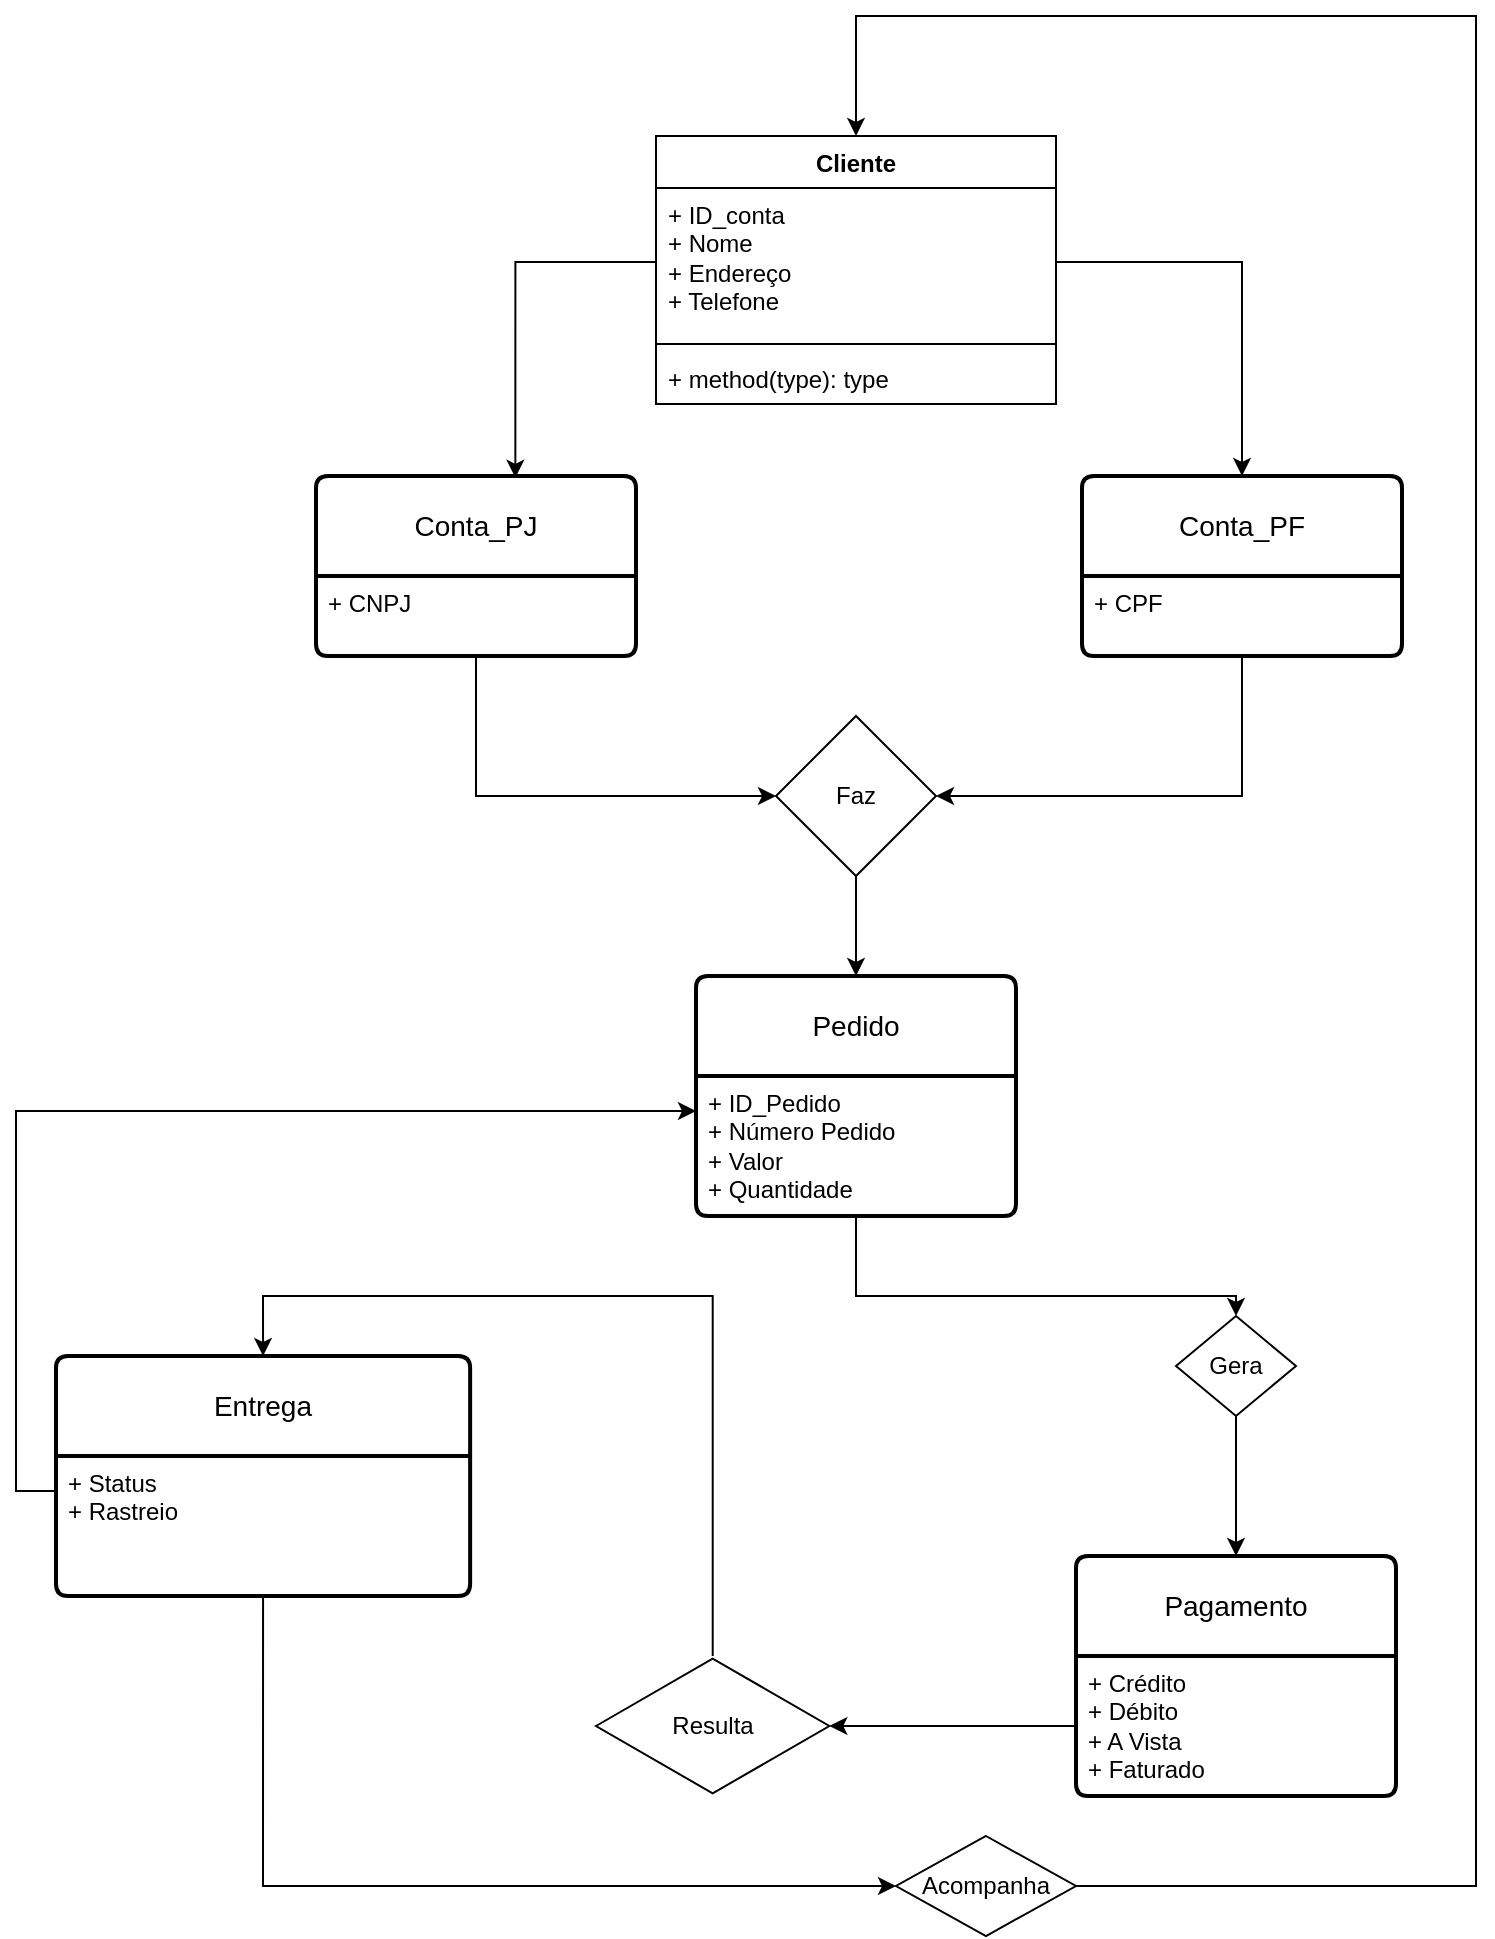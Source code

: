 <mxfile version="24.8.3">
  <diagram id="R2lEEEUBdFMjLlhIrx00" name="Page-1">
    <mxGraphModel dx="2564" dy="1078" grid="1" gridSize="10" guides="1" tooltips="1" connect="1" arrows="1" fold="1" page="1" pageScale="1" pageWidth="850" pageHeight="1100" math="0" shadow="0" extFonts="Permanent Marker^https://fonts.googleapis.com/css?family=Permanent+Marker">
      <root>
        <mxCell id="0" />
        <mxCell id="1" parent="0" />
        <mxCell id="UnW5PZvMlPtwkMtMU96M-33" value="Conta_PF" style="swimlane;childLayout=stackLayout;horizontal=1;startSize=50;horizontalStack=0;rounded=1;fontSize=14;fontStyle=0;strokeWidth=2;resizeParent=0;resizeLast=1;shadow=0;dashed=0;align=center;arcSize=4;whiteSpace=wrap;html=1;" vertex="1" parent="1">
          <mxGeometry x="563" y="310" width="160" height="90" as="geometry" />
        </mxCell>
        <mxCell id="UnW5PZvMlPtwkMtMU96M-34" value="&lt;font&gt;+ CPF&lt;/font&gt;&lt;div&gt;&lt;br&gt;&lt;/div&gt;" style="align=left;strokeColor=none;fillColor=none;spacingLeft=4;fontSize=12;verticalAlign=top;resizable=0;rotatable=0;part=1;html=1;" vertex="1" parent="UnW5PZvMlPtwkMtMU96M-33">
          <mxGeometry y="50" width="160" height="40" as="geometry" />
        </mxCell>
        <mxCell id="UnW5PZvMlPtwkMtMU96M-35" value="Pagamento" style="swimlane;childLayout=stackLayout;horizontal=1;startSize=50;horizontalStack=0;rounded=1;fontSize=14;fontStyle=0;strokeWidth=2;resizeParent=0;resizeLast=1;shadow=0;dashed=0;align=center;arcSize=4;whiteSpace=wrap;html=1;" vertex="1" parent="1">
          <mxGeometry x="560" y="850" width="160" height="120" as="geometry" />
        </mxCell>
        <mxCell id="UnW5PZvMlPtwkMtMU96M-36" value="&lt;font&gt;&lt;font&gt;+ Crédito&lt;/font&gt;&lt;br&gt;&lt;font&gt;+ Débito&lt;/font&gt;&lt;br&gt;&lt;font&gt;+ A Vista&lt;/font&gt;&lt;/font&gt;&lt;div&gt;&lt;font&gt;&lt;font&gt;+&amp;nbsp;&lt;/font&gt;&lt;/font&gt;&lt;span style=&quot;background-color: initial;&quot;&gt;Faturado&lt;/span&gt;&lt;/div&gt;" style="align=left;strokeColor=none;fillColor=none;spacingLeft=4;fontSize=12;verticalAlign=top;resizable=0;rotatable=0;part=1;html=1;" vertex="1" parent="UnW5PZvMlPtwkMtMU96M-35">
          <mxGeometry y="50" width="160" height="70" as="geometry" />
        </mxCell>
        <mxCell id="UnW5PZvMlPtwkMtMU96M-37" value="Conta_PJ" style="swimlane;childLayout=stackLayout;horizontal=1;startSize=50;horizontalStack=0;rounded=1;fontSize=14;fontStyle=0;strokeWidth=2;resizeParent=0;resizeLast=1;shadow=0;dashed=0;align=center;arcSize=4;whiteSpace=wrap;html=1;" vertex="1" parent="1">
          <mxGeometry x="180" y="310" width="160" height="90" as="geometry" />
        </mxCell>
        <mxCell id="UnW5PZvMlPtwkMtMU96M-38" value="&lt;font&gt;+ CNPJ&lt;/font&gt;" style="align=left;strokeColor=none;fillColor=none;spacingLeft=4;fontSize=12;verticalAlign=top;resizable=0;rotatable=0;part=1;html=1;" vertex="1" parent="UnW5PZvMlPtwkMtMU96M-37">
          <mxGeometry y="50" width="160" height="40" as="geometry" />
        </mxCell>
        <mxCell id="UnW5PZvMlPtwkMtMU96M-94" style="edgeStyle=orthogonalEdgeStyle;rounded=0;orthogonalLoop=1;jettySize=auto;html=1;exitX=0.5;exitY=1;exitDx=0;exitDy=0;entryX=0.5;entryY=0;entryDx=0;entryDy=0;" edge="1" parent="1" source="UnW5PZvMlPtwkMtMU96M-41" target="UnW5PZvMlPtwkMtMU96M-35">
          <mxGeometry relative="1" as="geometry" />
        </mxCell>
        <mxCell id="UnW5PZvMlPtwkMtMU96M-41" value="Gera" style="shape=rhombus;html=1;dashed=0;whiteSpace=wrap;perimeter=rhombusPerimeter;" vertex="1" parent="1">
          <mxGeometry x="610" y="730" width="60" height="50" as="geometry" />
        </mxCell>
        <mxCell id="UnW5PZvMlPtwkMtMU96M-46" value="Pedido" style="swimlane;childLayout=stackLayout;horizontal=1;startSize=50;horizontalStack=0;rounded=1;fontSize=14;fontStyle=0;strokeWidth=2;resizeParent=0;resizeLast=1;shadow=0;dashed=0;align=center;arcSize=4;whiteSpace=wrap;html=1;" vertex="1" parent="1">
          <mxGeometry x="370" y="560" width="160" height="120" as="geometry" />
        </mxCell>
        <mxCell id="UnW5PZvMlPtwkMtMU96M-47" value="&lt;div&gt;&lt;font&gt;+ ID_Pedido&lt;/font&gt;&lt;/div&gt;&lt;font&gt;+ Número Pedido&lt;/font&gt;&lt;br&gt;&lt;font&gt;+ Valor&lt;/font&gt;&lt;br&gt;&lt;font&gt;+ Quantidade&lt;/font&gt;" style="align=left;strokeColor=none;fillColor=none;spacingLeft=4;fontSize=12;verticalAlign=top;resizable=0;rotatable=0;part=1;html=1;" vertex="1" parent="UnW5PZvMlPtwkMtMU96M-46">
          <mxGeometry y="50" width="160" height="70" as="geometry" />
        </mxCell>
        <mxCell id="UnW5PZvMlPtwkMtMU96M-107" style="edgeStyle=orthogonalEdgeStyle;rounded=0;orthogonalLoop=1;jettySize=auto;html=1;exitX=1;exitY=0.5;exitDx=0;exitDy=0;entryX=0.5;entryY=0;entryDx=0;entryDy=0;" edge="1" parent="1" source="UnW5PZvMlPtwkMtMU96M-50" target="UnW5PZvMlPtwkMtMU96M-51">
          <mxGeometry relative="1" as="geometry">
            <Array as="points">
              <mxPoint x="760" y="1015" />
              <mxPoint x="760" y="80" />
              <mxPoint x="450" y="80" />
            </Array>
          </mxGeometry>
        </mxCell>
        <mxCell id="UnW5PZvMlPtwkMtMU96M-50" value="Acompanha" style="shape=rhombus;html=1;dashed=0;whiteSpace=wrap;perimeter=rhombusPerimeter;" vertex="1" parent="1">
          <mxGeometry x="470" y="990" width="90" height="50" as="geometry" />
        </mxCell>
        <mxCell id="UnW5PZvMlPtwkMtMU96M-48" value="Entrega" style="swimlane;childLayout=stackLayout;horizontal=1;startSize=50;horizontalStack=0;rounded=1;fontSize=14;fontStyle=0;strokeWidth=2;resizeParent=0;resizeLast=1;shadow=0;dashed=0;align=center;arcSize=4;whiteSpace=wrap;html=1;" vertex="1" parent="1">
          <mxGeometry x="50" y="750" width="207.06" height="120" as="geometry" />
        </mxCell>
        <mxCell id="UnW5PZvMlPtwkMtMU96M-49" value="&lt;font&gt;+ Status&lt;/font&gt;&lt;div&gt;&lt;font&gt;+ Rastreio&lt;/font&gt;&lt;/div&gt;&lt;div&gt;&lt;font&gt;&lt;br&gt;&lt;/font&gt;&lt;/div&gt;" style="align=left;strokeColor=none;fillColor=none;spacingLeft=4;fontSize=12;verticalAlign=top;resizable=0;rotatable=0;part=1;html=1;" vertex="1" parent="UnW5PZvMlPtwkMtMU96M-48">
          <mxGeometry y="50" width="207.06" height="70" as="geometry" />
        </mxCell>
        <mxCell id="UnW5PZvMlPtwkMtMU96M-51" value="Cliente" style="swimlane;fontStyle=1;align=center;verticalAlign=top;childLayout=stackLayout;horizontal=1;startSize=26;horizontalStack=0;resizeParent=1;resizeParentMax=0;resizeLast=0;collapsible=1;marginBottom=0;whiteSpace=wrap;html=1;" vertex="1" parent="1">
          <mxGeometry x="350" y="140" width="200" height="134" as="geometry">
            <mxRectangle x="50" y="310" width="80" height="30" as="alternateBounds" />
          </mxGeometry>
        </mxCell>
        <mxCell id="UnW5PZvMlPtwkMtMU96M-52" value="&lt;div&gt;&lt;font&gt;+ ID_conta&lt;/font&gt;&lt;/div&gt;&lt;font&gt;+ Nome&lt;/font&gt;&lt;div&gt;+ Endereço&lt;/div&gt;&lt;div&gt;+ Telefone&lt;/div&gt;" style="text;strokeColor=none;fillColor=none;align=left;verticalAlign=top;spacingLeft=4;spacingRight=4;overflow=hidden;rotatable=0;points=[[0,0.5],[1,0.5]];portConstraint=eastwest;whiteSpace=wrap;html=1;" vertex="1" parent="UnW5PZvMlPtwkMtMU96M-51">
          <mxGeometry y="26" width="200" height="74" as="geometry" />
        </mxCell>
        <mxCell id="UnW5PZvMlPtwkMtMU96M-53" value="" style="line;strokeWidth=1;fillColor=none;align=left;verticalAlign=middle;spacingTop=-1;spacingLeft=3;spacingRight=3;rotatable=0;labelPosition=right;points=[];portConstraint=eastwest;strokeColor=inherit;" vertex="1" parent="UnW5PZvMlPtwkMtMU96M-51">
          <mxGeometry y="100" width="200" height="8" as="geometry" />
        </mxCell>
        <mxCell id="UnW5PZvMlPtwkMtMU96M-54" value="+ method(type): type" style="text;strokeColor=none;fillColor=none;align=left;verticalAlign=top;spacingLeft=4;spacingRight=4;overflow=hidden;rotatable=0;points=[[0,0.5],[1,0.5]];portConstraint=eastwest;whiteSpace=wrap;html=1;" vertex="1" parent="UnW5PZvMlPtwkMtMU96M-51">
          <mxGeometry y="108" width="200" height="26" as="geometry" />
        </mxCell>
        <mxCell id="UnW5PZvMlPtwkMtMU96M-93" style="edgeStyle=orthogonalEdgeStyle;rounded=0;orthogonalLoop=1;jettySize=auto;html=1;exitX=0.5;exitY=1;exitDx=0;exitDy=0;entryX=0.5;entryY=0;entryDx=0;entryDy=0;" edge="1" parent="1" source="UnW5PZvMlPtwkMtMU96M-64" target="UnW5PZvMlPtwkMtMU96M-46">
          <mxGeometry relative="1" as="geometry" />
        </mxCell>
        <mxCell id="UnW5PZvMlPtwkMtMU96M-64" value="Faz" style="rhombus;whiteSpace=wrap;html=1;" vertex="1" parent="1">
          <mxGeometry x="410" y="430" width="80" height="80" as="geometry" />
        </mxCell>
        <mxCell id="UnW5PZvMlPtwkMtMU96M-84" style="edgeStyle=orthogonalEdgeStyle;rounded=0;orthogonalLoop=1;jettySize=auto;html=1;exitX=0.5;exitY=1;exitDx=0;exitDy=0;entryX=0.5;entryY=0;entryDx=0;entryDy=0;" edge="1" parent="1" source="UnW5PZvMlPtwkMtMU96M-47" target="UnW5PZvMlPtwkMtMU96M-41">
          <mxGeometry relative="1" as="geometry">
            <Array as="points">
              <mxPoint x="450" y="720" />
              <mxPoint x="640" y="720" />
            </Array>
          </mxGeometry>
        </mxCell>
        <mxCell id="UnW5PZvMlPtwkMtMU96M-89" style="edgeStyle=orthogonalEdgeStyle;rounded=0;orthogonalLoop=1;jettySize=auto;html=1;exitX=0.5;exitY=1;exitDx=0;exitDy=0;entryX=0;entryY=0.5;entryDx=0;entryDy=0;" edge="1" parent="1" source="UnW5PZvMlPtwkMtMU96M-38" target="UnW5PZvMlPtwkMtMU96M-64">
          <mxGeometry relative="1" as="geometry" />
        </mxCell>
        <mxCell id="UnW5PZvMlPtwkMtMU96M-90" style="edgeStyle=orthogonalEdgeStyle;rounded=0;orthogonalLoop=1;jettySize=auto;html=1;exitX=0.5;exitY=1;exitDx=0;exitDy=0;entryX=1;entryY=0.5;entryDx=0;entryDy=0;" edge="1" parent="1" source="UnW5PZvMlPtwkMtMU96M-34" target="UnW5PZvMlPtwkMtMU96M-64">
          <mxGeometry relative="1" as="geometry" />
        </mxCell>
        <mxCell id="UnW5PZvMlPtwkMtMU96M-91" style="edgeStyle=orthogonalEdgeStyle;rounded=0;orthogonalLoop=1;jettySize=auto;html=1;exitX=0;exitY=0.5;exitDx=0;exitDy=0;entryX=0.623;entryY=0.01;entryDx=0;entryDy=0;entryPerimeter=0;" edge="1" parent="1" source="UnW5PZvMlPtwkMtMU96M-52" target="UnW5PZvMlPtwkMtMU96M-37">
          <mxGeometry relative="1" as="geometry" />
        </mxCell>
        <mxCell id="UnW5PZvMlPtwkMtMU96M-92" style="edgeStyle=orthogonalEdgeStyle;rounded=0;orthogonalLoop=1;jettySize=auto;html=1;exitX=1;exitY=0.5;exitDx=0;exitDy=0;entryX=0.5;entryY=0;entryDx=0;entryDy=0;" edge="1" parent="1" source="UnW5PZvMlPtwkMtMU96M-52" target="UnW5PZvMlPtwkMtMU96M-33">
          <mxGeometry relative="1" as="geometry" />
        </mxCell>
        <mxCell id="UnW5PZvMlPtwkMtMU96M-97" style="edgeStyle=orthogonalEdgeStyle;rounded=0;orthogonalLoop=1;jettySize=auto;html=1;exitX=0.5;exitY=1;exitDx=0;exitDy=0;entryX=0;entryY=0.5;entryDx=0;entryDy=0;" edge="1" parent="1" source="UnW5PZvMlPtwkMtMU96M-49" target="UnW5PZvMlPtwkMtMU96M-50">
          <mxGeometry relative="1" as="geometry" />
        </mxCell>
        <mxCell id="UnW5PZvMlPtwkMtMU96M-100" style="edgeStyle=orthogonalEdgeStyle;rounded=0;orthogonalLoop=1;jettySize=auto;html=1;exitX=0;exitY=0.25;exitDx=0;exitDy=0;entryX=0;entryY=0.25;entryDx=0;entryDy=0;" edge="1" parent="1" source="UnW5PZvMlPtwkMtMU96M-49" target="UnW5PZvMlPtwkMtMU96M-47">
          <mxGeometry relative="1" as="geometry" />
        </mxCell>
        <mxCell id="UnW5PZvMlPtwkMtMU96M-115" style="edgeStyle=orthogonalEdgeStyle;rounded=0;orthogonalLoop=1;jettySize=auto;html=1;entryX=0.5;entryY=0;entryDx=0;entryDy=0;" edge="1" parent="1" source="UnW5PZvMlPtwkMtMU96M-108" target="UnW5PZvMlPtwkMtMU96M-48">
          <mxGeometry relative="1" as="geometry">
            <Array as="points">
              <mxPoint x="378" y="720" />
              <mxPoint x="154" y="720" />
            </Array>
          </mxGeometry>
        </mxCell>
        <mxCell id="UnW5PZvMlPtwkMtMU96M-108" value="Resulta" style="html=1;whiteSpace=wrap;aspect=fixed;shape=isoRectangle;" vertex="1" parent="1">
          <mxGeometry x="320" y="900" width="116.67" height="70" as="geometry" />
        </mxCell>
        <mxCell id="UnW5PZvMlPtwkMtMU96M-109" style="edgeStyle=orthogonalEdgeStyle;rounded=0;orthogonalLoop=1;jettySize=auto;html=1;exitX=0;exitY=0.5;exitDx=0;exitDy=0;" edge="1" parent="1" source="UnW5PZvMlPtwkMtMU96M-36" target="UnW5PZvMlPtwkMtMU96M-108">
          <mxGeometry relative="1" as="geometry" />
        </mxCell>
      </root>
    </mxGraphModel>
  </diagram>
</mxfile>
